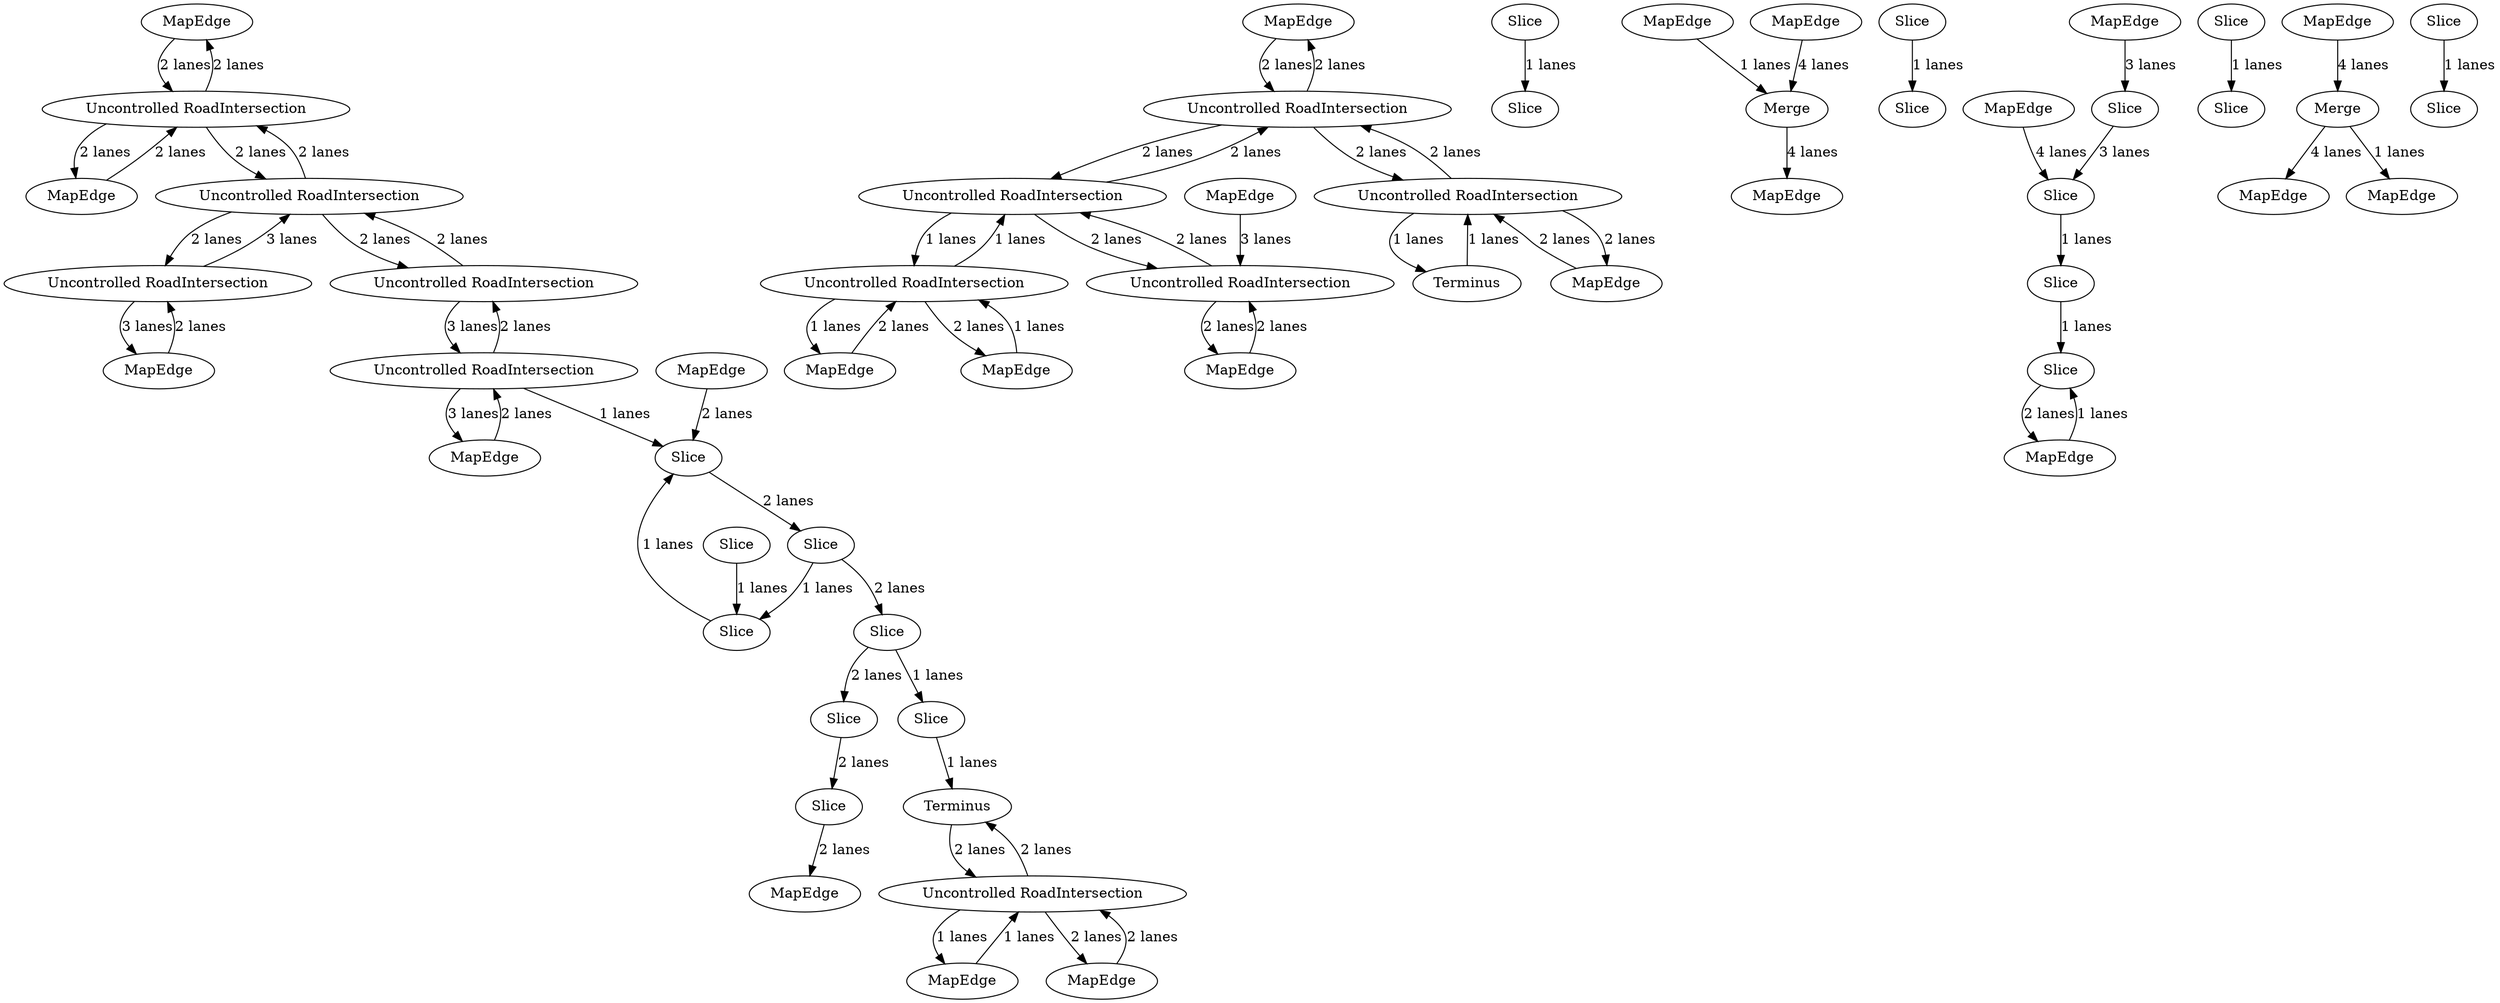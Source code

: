 digraph {
    0 [ label = "MapEdge" ]
    1 [ label = "MapEdge" ]
    2 [ label = "MapEdge" ]
    3 [ label = "MapEdge" ]
    4 [ label = "MapEdge" ]
    5 [ label = "Uncontrolled RoadIntersection" ]
    6 [ label = "Slice" ]
    7 [ label = "Uncontrolled RoadIntersection" ]
    8 [ label = "Slice" ]
    9 [ label = "MapEdge" ]
    10 [ label = "MapEdge" ]
    11 [ label = "MapEdge" ]
    12 [ label = "Slice" ]
    13 [ label = "Slice" ]
    14 [ label = "MapEdge" ]
    15 [ label = "Slice" ]
    16 [ label = "Merge" ]
    17 [ label = "Uncontrolled RoadIntersection" ]
    18 [ label = "Uncontrolled RoadIntersection" ]
    19 [ label = "MapEdge" ]
    20 [ label = "MapEdge" ]
    21 [ label = "Slice" ]
    22 [ label = "Slice" ]
    23 [ label = "Slice" ]
    24 [ label = "MapEdge" ]
    25 [ label = "Slice" ]
    26 [ label = "Merge" ]
    27 [ label = "Slice" ]
    28 [ label = "MapEdge" ]
    29 [ label = "MapEdge" ]
    30 [ label = "MapEdge" ]
    31 [ label = "MapEdge" ]
    32 [ label = "Uncontrolled RoadIntersection" ]
    33 [ label = "Uncontrolled RoadIntersection" ]
    34 [ label = "Uncontrolled RoadIntersection" ]
    35 [ label = "Terminus" ]
    36 [ label = "Slice" ]
    37 [ label = "Uncontrolled RoadIntersection" ]
    38 [ label = "MapEdge" ]
    39 [ label = "Slice" ]
    40 [ label = "Slice" ]
    41 [ label = "Slice" ]
    42 [ label = "Uncontrolled RoadIntersection" ]
    43 [ label = "Terminus" ]
    44 [ label = "Uncontrolled RoadIntersection" ]
    45 [ label = "Slice" ]
    46 [ label = "Slice" ]
    47 [ label = "Slice" ]
    48 [ label = "Slice" ]
    49 [ label = "Uncontrolled RoadIntersection" ]
    50 [ label = "Slice" ]
    51 [ label = "Slice" ]
    52 [ label = "MapEdge" ]
    53 [ label = "MapEdge" ]
    54 [ label = "MapEdge" ]
    55 [ label = "MapEdge" ]
    56 [ label = "MapEdge" ]
    57 [ label = "MapEdge" ]
    26 -> 31 [ label = "1 lanes" ]
    16 -> 9 [ label = "4 lanes" ]
    41 -> 56 [ label = "2 lanes" ]
    56 -> 41 [ label = "1 lanes" ]
    24 -> 26 [ label = "4 lanes" ]
    22 -> 40 [ label = "1 lanes" ]
    18 -> 19 [ label = "3 lanes" ]
    19 -> 18 [ label = "2 lanes" ]
    30 -> 21 [ label = "3 lanes" ]
    26 -> 28 [ label = "4 lanes" ]
    29 -> 32 [ label = "1 lanes" ]
    32 -> 29 [ label = "1 lanes" ]
    0 -> 5 [ label = "2 lanes" ]
    5 -> 0 [ label = "2 lanes" ]
    57 -> 37 [ label = "3 lanes" ]
    33 -> 34 [ label = "2 lanes" ]
    34 -> 33 [ label = "2 lanes" ]
    34 -> 37 [ label = "2 lanes" ]
    37 -> 34 [ label = "2 lanes" ]
    37 -> 38 [ label = "2 lanes" ]
    38 -> 37 [ label = "2 lanes" ]
    42 -> 43 [ label = "1 lanes" ]
    43 -> 42 [ label = "1 lanes" ]
    7 -> 34 [ label = "1 lanes" ]
    34 -> 7 [ label = "1 lanes" ]
    27 -> 12 [ label = "2 lanes" ]
    7 -> 4 [ label = "2 lanes" ]
    4 -> 7 [ label = "1 lanes" ]
    39 -> 35 [ label = "1 lanes" ]
    44 -> 49 [ label = "3 lanes" ]
    49 -> 44 [ label = "2 lanes" ]
    49 -> 55 [ label = "3 lanes" ]
    55 -> 49 [ label = "2 lanes" ]
    40 -> 41 [ label = "1 lanes" ]
    21 -> 22 [ label = "3 lanes" ]
    12 -> 2 [ label = "2 lanes" ]
    11 -> 16 [ label = "1 lanes" ]
    10 -> 7 [ label = "2 lanes" ]
    7 -> 10 [ label = "1 lanes" ]
    36 -> 39 [ label = "1 lanes" ]
    32 -> 53 [ label = "2 lanes" ]
    53 -> 32 [ label = "2 lanes" ]
    3 -> 5 [ label = "2 lanes" ]
    5 -> 3 [ label = "2 lanes" ]
    1 -> 33 [ label = "2 lanes" ]
    33 -> 1 [ label = "2 lanes" ]
    33 -> 42 [ label = "2 lanes" ]
    42 -> 33 [ label = "2 lanes" ]
    42 -> 54 [ label = "2 lanes" ]
    54 -> 42 [ label = "2 lanes" ]
    36 -> 27 [ label = "2 lanes" ]
    45 -> 36 [ label = "2 lanes" ]
    51 -> 45 [ label = "2 lanes" ]
    46 -> 51 [ label = "1 lanes" ]
    50 -> 46 [ label = "1 lanes" ]
    45 -> 46 [ label = "1 lanes" ]
    52 -> 51 [ label = "2 lanes" ]
    5 -> 17 [ label = "2 lanes" ]
    17 -> 5 [ label = "2 lanes" ]
    20 -> 22 [ label = "4 lanes" ]
    17 -> 44 [ label = "2 lanes" ]
    44 -> 17 [ label = "2 lanes" ]
    17 -> 18 [ label = "2 lanes" ]
    18 -> 17 [ label = "3 lanes" ]
    25 -> 23 [ label = "1 lanes" ]
    15 -> 13 [ label = "1 lanes" ]
    8 -> 6 [ label = "1 lanes" ]
    14 -> 16 [ label = "4 lanes" ]
    47 -> 48 [ label = "1 lanes" ]
    32 -> 35 [ label = "2 lanes" ]
    35 -> 32 [ label = "2 lanes" ]
    49 -> 51 [ label = "1 lanes" ]
}

